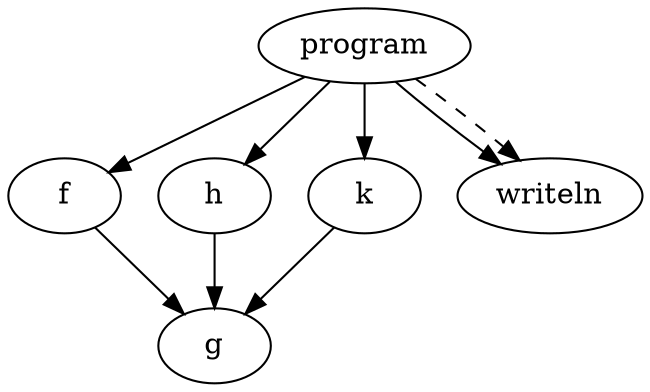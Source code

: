 digraph call_graph {
  program;
  f -> g;
  h -> g;
  k -> g;
  program -> f;
  program -> h;
  program -> k;
  program -> writeln;
  program -> writeln [ style = dashed ];
}
